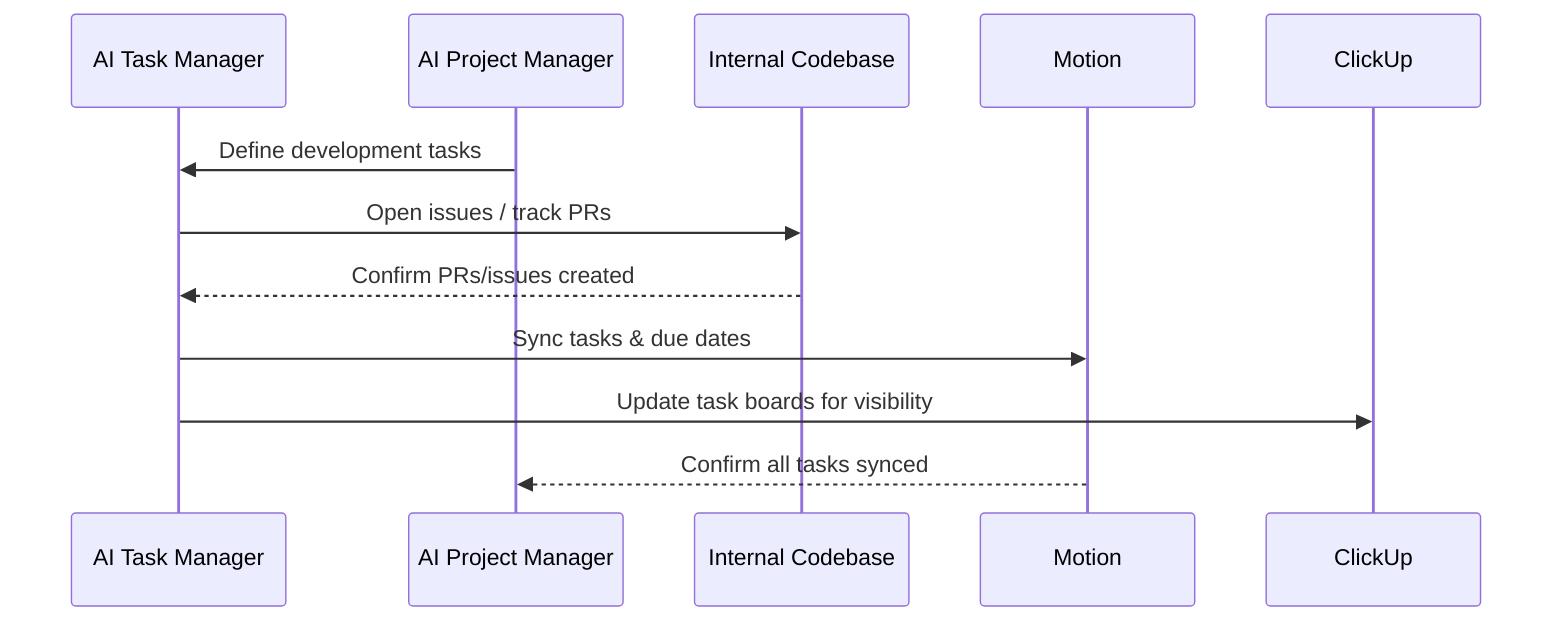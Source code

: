 sequenceDiagram
    participant TM as AI Task Manager
    participant PM as AI Project Manager
    participant Code as Internal Codebase
    participant Motion
    participant ClickUp

    PM->>TM: Define development tasks
    TM->>Code: Open issues / track PRs
    Code-->>TM: Confirm PRs/issues created
    TM->>Motion: Sync tasks & due dates
    TM->>ClickUp: Update task boards for visibility
    Motion-->>PM: Confirm all tasks synced